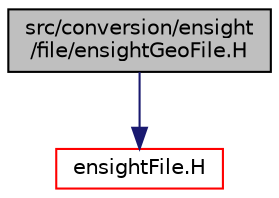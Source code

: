 digraph "src/conversion/ensight/file/ensightGeoFile.H"
{
  bgcolor="transparent";
  edge [fontname="Helvetica",fontsize="10",labelfontname="Helvetica",labelfontsize="10"];
  node [fontname="Helvetica",fontsize="10",shape=record];
  Node1 [label="src/conversion/ensight\l/file/ensightGeoFile.H",height=0.2,width=0.4,color="black", fillcolor="grey75", style="filled", fontcolor="black"];
  Node1 -> Node2 [color="midnightblue",fontsize="10",style="solid",fontname="Helvetica"];
  Node2 [label="ensightFile.H",height=0.2,width=0.4,color="red",URL="$a04635.html"];
}
